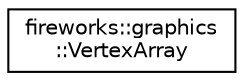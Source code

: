 digraph "Graphical Class Hierarchy"
{
 // LATEX_PDF_SIZE
  edge [fontname="Helvetica",fontsize="10",labelfontname="Helvetica",labelfontsize="10"];
  node [fontname="Helvetica",fontsize="10",shape=record];
  rankdir="LR";
  Node0 [label="fireworks::graphics\l::VertexArray",height=0.2,width=0.4,color="black", fillcolor="white", style="filled",URL="$classfireworks_1_1graphics_1_1_vertex_array.html",tooltip="Creates Vertex Array Object (VAOs)."];
}
